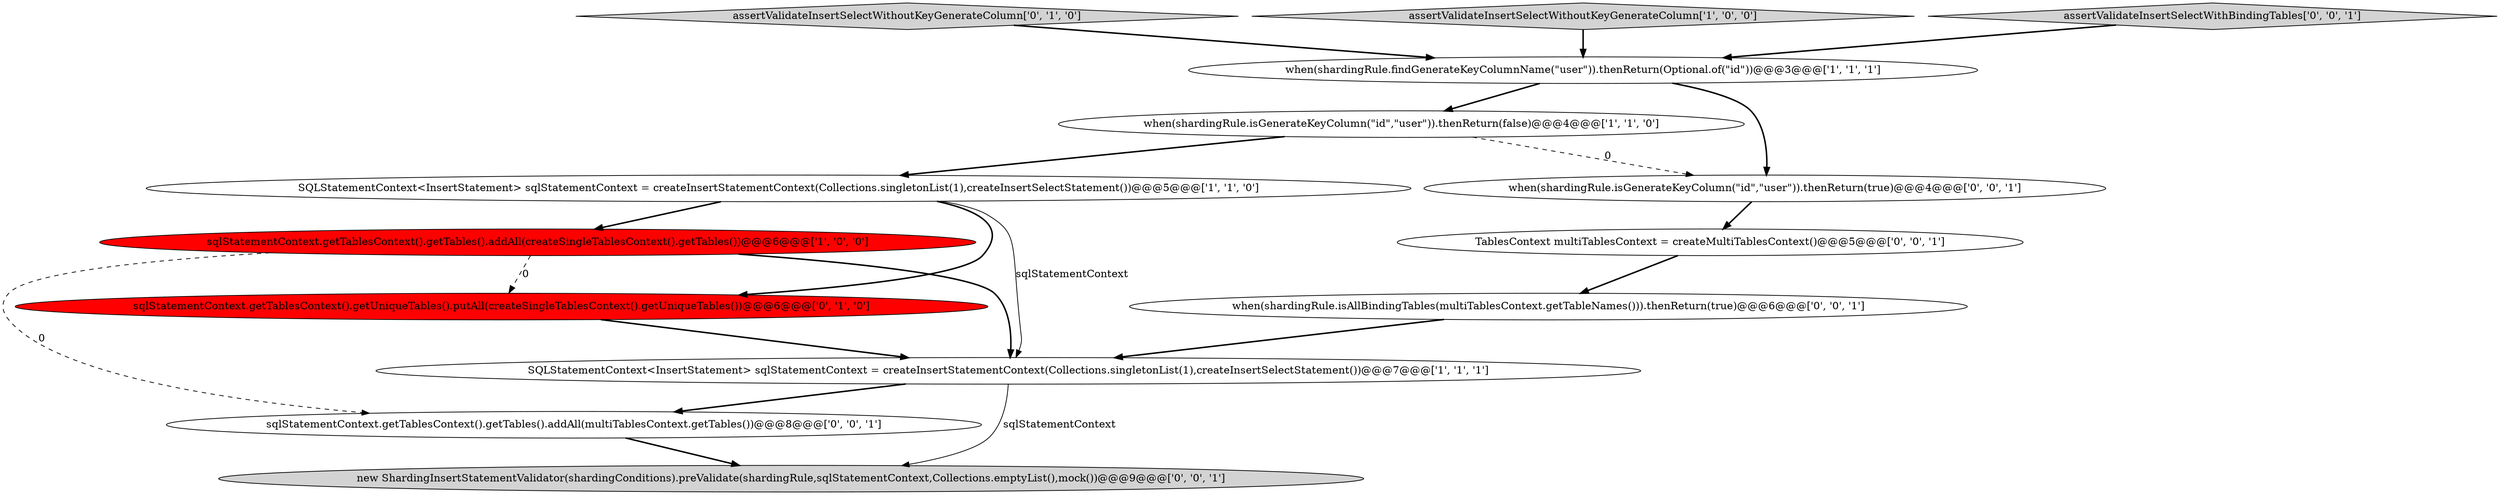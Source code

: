 digraph {
12 [style = filled, label = "when(shardingRule.isGenerateKeyColumn(\"id\",\"user\")).thenReturn(true)@@@4@@@['0', '0', '1']", fillcolor = white, shape = ellipse image = "AAA0AAABBB3BBB"];
10 [style = filled, label = "new ShardingInsertStatementValidator(shardingConditions).preValidate(shardingRule,sqlStatementContext,Collections.emptyList(),mock())@@@9@@@['0', '0', '1']", fillcolor = lightgray, shape = ellipse image = "AAA0AAABBB3BBB"];
8 [style = filled, label = "TablesContext multiTablesContext = createMultiTablesContext()@@@5@@@['0', '0', '1']", fillcolor = white, shape = ellipse image = "AAA0AAABBB3BBB"];
6 [style = filled, label = "assertValidateInsertSelectWithoutKeyGenerateColumn['0', '1', '0']", fillcolor = lightgray, shape = diamond image = "AAA0AAABBB2BBB"];
4 [style = filled, label = "sqlStatementContext.getTablesContext().getTables().addAll(createSingleTablesContext().getTables())@@@6@@@['1', '0', '0']", fillcolor = red, shape = ellipse image = "AAA1AAABBB1BBB"];
1 [style = filled, label = "SQLStatementContext<InsertStatement> sqlStatementContext = createInsertStatementContext(Collections.singletonList(1),createInsertSelectStatement())@@@5@@@['1', '1', '0']", fillcolor = white, shape = ellipse image = "AAA0AAABBB1BBB"];
2 [style = filled, label = "assertValidateInsertSelectWithoutKeyGenerateColumn['1', '0', '0']", fillcolor = lightgray, shape = diamond image = "AAA0AAABBB1BBB"];
3 [style = filled, label = "when(shardingRule.isGenerateKeyColumn(\"id\",\"user\")).thenReturn(false)@@@4@@@['1', '1', '0']", fillcolor = white, shape = ellipse image = "AAA0AAABBB1BBB"];
11 [style = filled, label = "sqlStatementContext.getTablesContext().getTables().addAll(multiTablesContext.getTables())@@@8@@@['0', '0', '1']", fillcolor = white, shape = ellipse image = "AAA0AAABBB3BBB"];
7 [style = filled, label = "sqlStatementContext.getTablesContext().getUniqueTables().putAll(createSingleTablesContext().getUniqueTables())@@@6@@@['0', '1', '0']", fillcolor = red, shape = ellipse image = "AAA1AAABBB2BBB"];
5 [style = filled, label = "SQLStatementContext<InsertStatement> sqlStatementContext = createInsertStatementContext(Collections.singletonList(1),createInsertSelectStatement())@@@7@@@['1', '1', '1']", fillcolor = white, shape = ellipse image = "AAA0AAABBB1BBB"];
9 [style = filled, label = "assertValidateInsertSelectWithBindingTables['0', '0', '1']", fillcolor = lightgray, shape = diamond image = "AAA0AAABBB3BBB"];
13 [style = filled, label = "when(shardingRule.isAllBindingTables(multiTablesContext.getTableNames())).thenReturn(true)@@@6@@@['0', '0', '1']", fillcolor = white, shape = ellipse image = "AAA0AAABBB3BBB"];
0 [style = filled, label = "when(shardingRule.findGenerateKeyColumnName(\"user\")).thenReturn(Optional.of(\"id\"))@@@3@@@['1', '1', '1']", fillcolor = white, shape = ellipse image = "AAA0AAABBB1BBB"];
0->3 [style = bold, label=""];
1->4 [style = bold, label=""];
7->5 [style = bold, label=""];
2->0 [style = bold, label=""];
6->0 [style = bold, label=""];
5->11 [style = bold, label=""];
1->5 [style = solid, label="sqlStatementContext"];
3->12 [style = dashed, label="0"];
9->0 [style = bold, label=""];
8->13 [style = bold, label=""];
3->1 [style = bold, label=""];
4->11 [style = dashed, label="0"];
11->10 [style = bold, label=""];
4->5 [style = bold, label=""];
1->7 [style = bold, label=""];
12->8 [style = bold, label=""];
5->10 [style = solid, label="sqlStatementContext"];
4->7 [style = dashed, label="0"];
0->12 [style = bold, label=""];
13->5 [style = bold, label=""];
}

